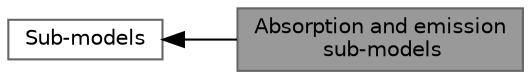 digraph "Absorption and emission sub-models"
{
 // LATEX_PDF_SIZE
  bgcolor="transparent";
  edge [fontname=Helvetica,fontsize=10,labelfontname=Helvetica,labelfontsize=10];
  node [fontname=Helvetica,fontsize=10,shape=box,height=0.2,width=0.4];
  rankdir=LR;
  Node1 [id="Node000001",label="Absorption and emission\l sub-models",height=0.2,width=0.4,color="gray40", fillcolor="grey60", style="filled", fontcolor="black",tooltip=" "];
  Node2 [id="Node000002",label="Sub-models",height=0.2,width=0.4,color="grey40", fillcolor="white", style="filled",URL="$group__grpRadiationSubModels.html",tooltip=" "];
  Node2->Node1 [shape=plaintext, dir="back", style="solid"];
}
